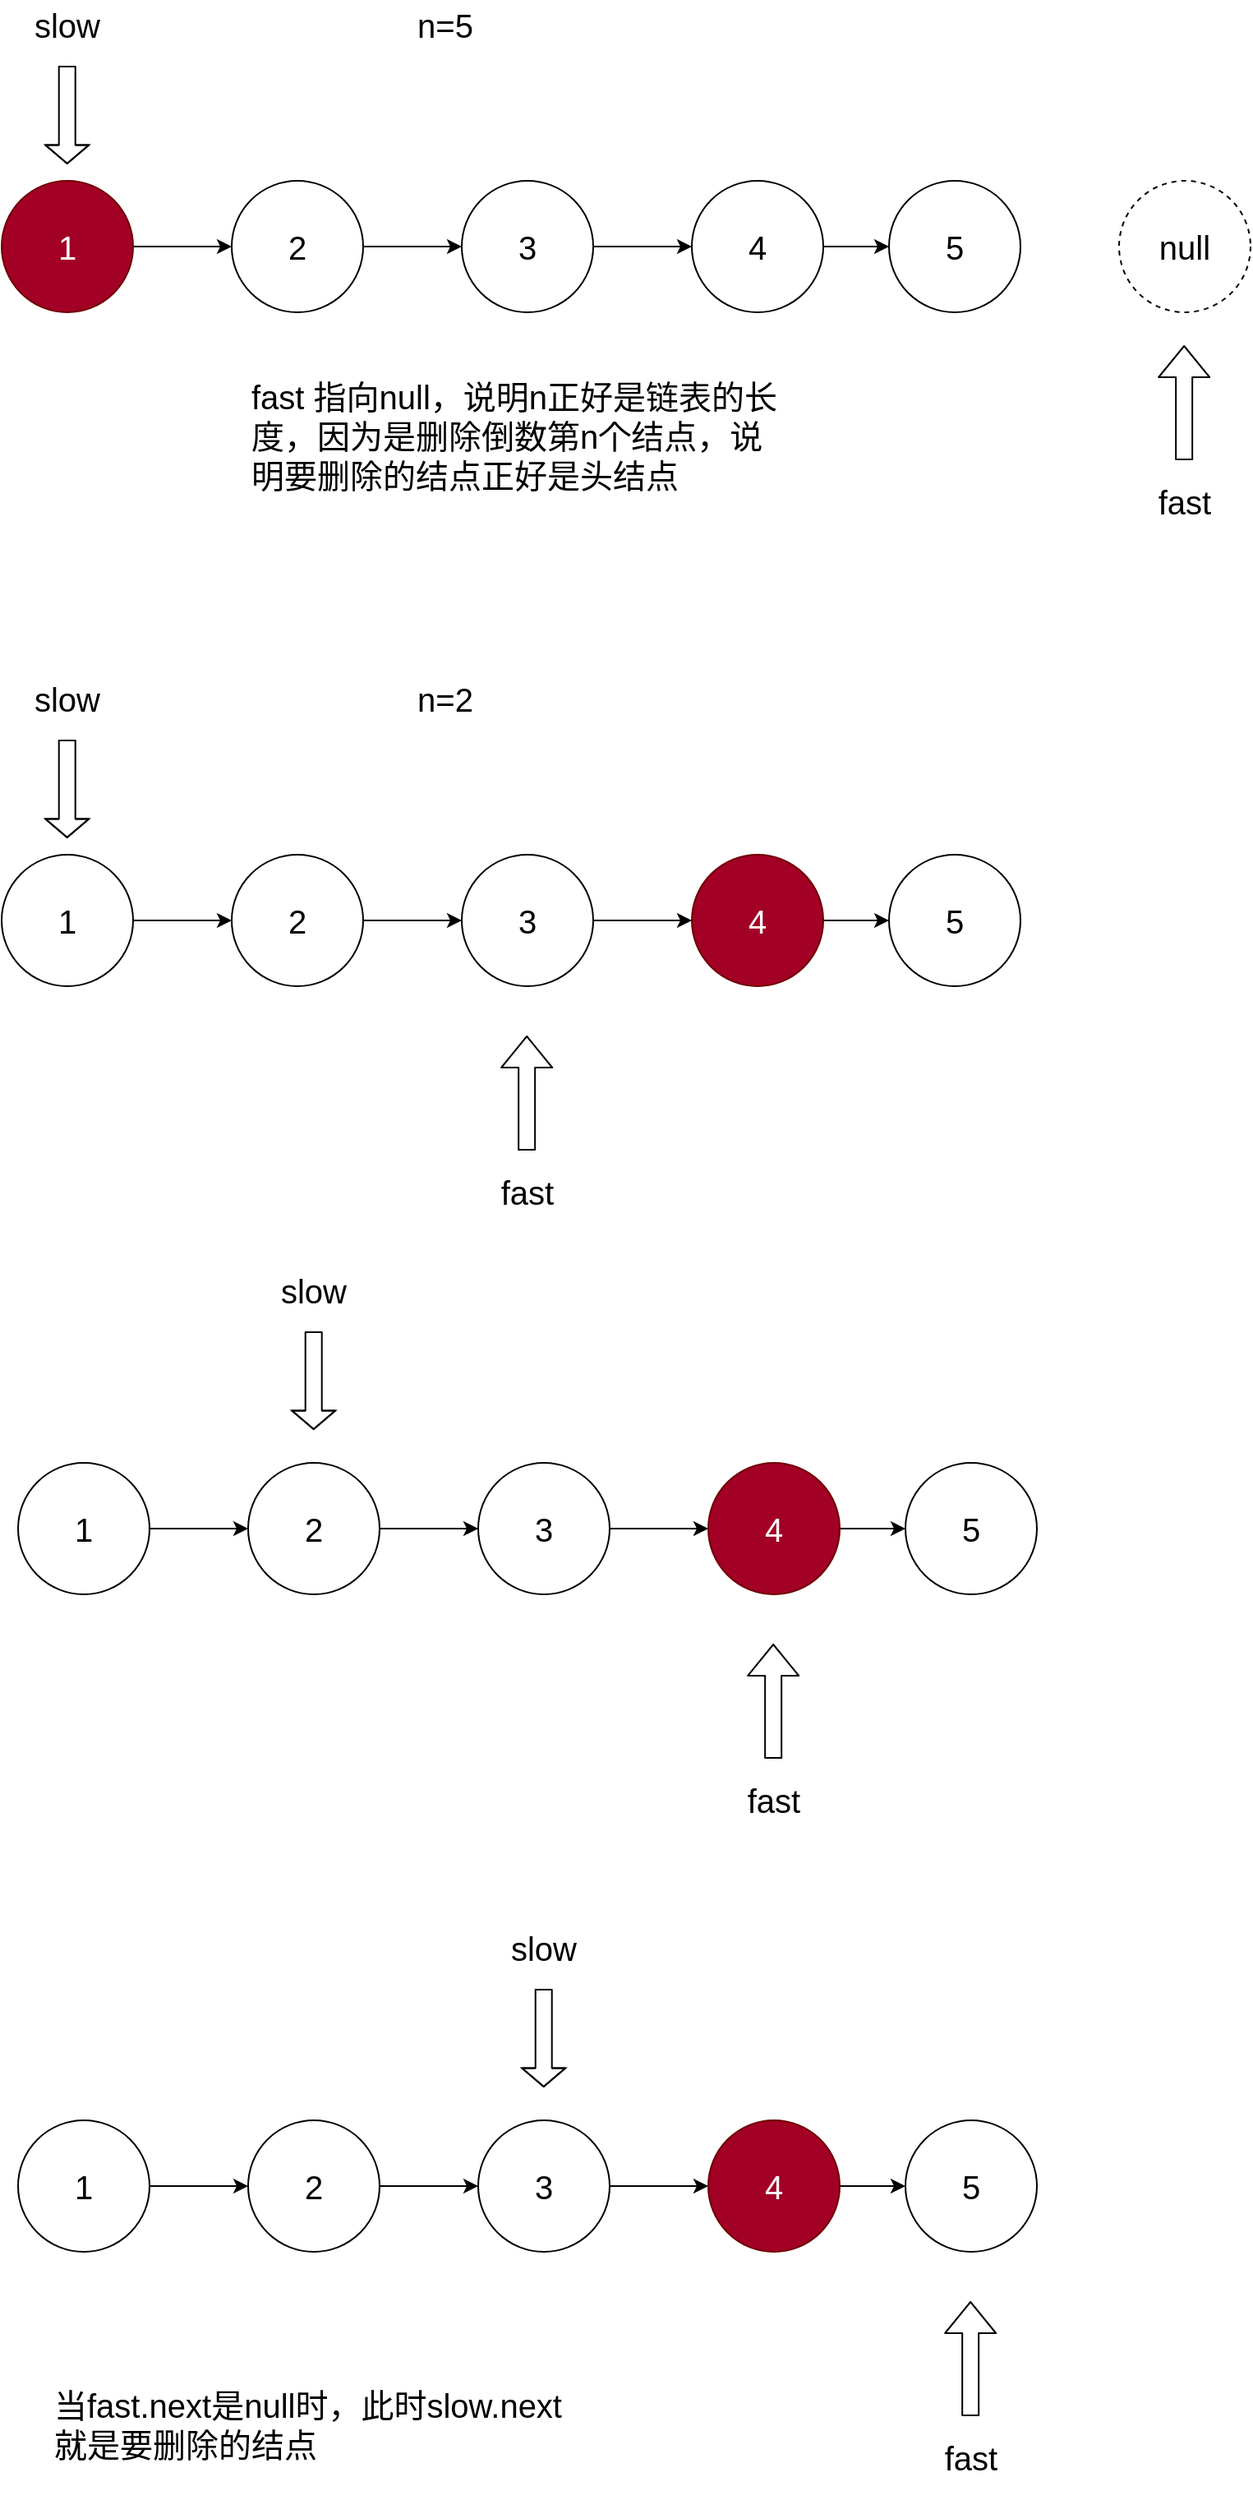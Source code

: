 <mxfile>
    <diagram id="e9cEGSJ6GQSFI-zkILC-" name="第 1 页">
        <mxGraphModel dx="1718" dy="783" grid="1" gridSize="10" guides="1" tooltips="1" connect="1" arrows="1" fold="1" page="1" pageScale="1" pageWidth="827" pageHeight="1169" math="0" shadow="0">
            <root>
                <mxCell id="0"/>
                <mxCell id="1" parent="0"/>
                <mxCell id="8" style="edgeStyle=none;html=1;entryX=0;entryY=0.5;entryDx=0;entryDy=0;fontSize=20;" edge="1" parent="1" source="3" target="4">
                    <mxGeometry relative="1" as="geometry"/>
                </mxCell>
                <mxCell id="3" value="1" style="ellipse;whiteSpace=wrap;html=1;aspect=fixed;fontSize=20;fillColor=#a20025;fontColor=#ffffff;strokeColor=#6F0000;" vertex="1" parent="1">
                    <mxGeometry x="40" y="240" width="80" height="80" as="geometry"/>
                </mxCell>
                <mxCell id="9" style="edgeStyle=none;html=1;entryX=0;entryY=0.5;entryDx=0;entryDy=0;fontSize=20;" edge="1" parent="1" source="4" target="5">
                    <mxGeometry relative="1" as="geometry"/>
                </mxCell>
                <mxCell id="4" value="2" style="ellipse;whiteSpace=wrap;html=1;aspect=fixed;fontSize=20;" vertex="1" parent="1">
                    <mxGeometry x="180" y="240" width="80" height="80" as="geometry"/>
                </mxCell>
                <mxCell id="10" style="edgeStyle=none;html=1;fontSize=20;" edge="1" parent="1" source="5" target="6">
                    <mxGeometry relative="1" as="geometry"/>
                </mxCell>
                <mxCell id="5" value="3" style="ellipse;whiteSpace=wrap;html=1;aspect=fixed;fontSize=20;" vertex="1" parent="1">
                    <mxGeometry x="320" y="240" width="80" height="80" as="geometry"/>
                </mxCell>
                <mxCell id="11" style="edgeStyle=none;html=1;entryX=0;entryY=0.5;entryDx=0;entryDy=0;fontSize=20;" edge="1" parent="1" source="6" target="7">
                    <mxGeometry relative="1" as="geometry"/>
                </mxCell>
                <mxCell id="6" value="4" style="ellipse;whiteSpace=wrap;html=1;aspect=fixed;fontSize=20;" vertex="1" parent="1">
                    <mxGeometry x="460" y="240" width="80" height="80" as="geometry"/>
                </mxCell>
                <mxCell id="7" value="5" style="ellipse;whiteSpace=wrap;html=1;aspect=fixed;fontSize=20;" vertex="1" parent="1">
                    <mxGeometry x="580" y="240" width="80" height="80" as="geometry"/>
                </mxCell>
                <mxCell id="12" value="" style="shape=flexArrow;endArrow=classic;html=1;fontSize=20;endWidth=15.429;endSize=3.429;" edge="1" parent="1">
                    <mxGeometry width="50" height="50" relative="1" as="geometry">
                        <mxPoint x="79.86" y="170" as="sourcePoint"/>
                        <mxPoint x="79.86" y="230" as="targetPoint"/>
                        <Array as="points">
                            <mxPoint x="79.86" y="190"/>
                        </Array>
                    </mxGeometry>
                </mxCell>
                <mxCell id="13" value="slow" style="text;html=1;strokeColor=none;fillColor=none;align=center;verticalAlign=middle;whiteSpace=wrap;rounded=0;fontSize=20;" vertex="1" parent="1">
                    <mxGeometry x="50" y="130" width="60" height="30" as="geometry"/>
                </mxCell>
                <mxCell id="16" value="" style="group" vertex="1" connectable="0" parent="1">
                    <mxGeometry x="730" y="340" width="60" height="110" as="geometry"/>
                </mxCell>
                <mxCell id="14" value="" style="shape=flexArrow;endArrow=classic;html=1;fontSize=20;" edge="1" parent="16">
                    <mxGeometry width="50" height="50" relative="1" as="geometry">
                        <mxPoint x="29.58" y="70" as="sourcePoint"/>
                        <mxPoint x="29.58" as="targetPoint"/>
                    </mxGeometry>
                </mxCell>
                <mxCell id="15" value="fast" style="text;html=1;strokeColor=none;fillColor=none;align=center;verticalAlign=middle;whiteSpace=wrap;rounded=0;fontSize=20;" vertex="1" parent="16">
                    <mxGeometry y="80" width="60" height="30" as="geometry"/>
                </mxCell>
                <mxCell id="17" value="null" style="ellipse;whiteSpace=wrap;html=1;aspect=fixed;fontSize=20;dashed=1;" vertex="1" parent="1">
                    <mxGeometry x="720" y="240" width="80" height="80" as="geometry"/>
                </mxCell>
                <mxCell id="18" value="fast 指向null，说明n正好是链表的长度，因为是删除倒数第n个结点，说明要删除的结点正好是头结点" style="text;html=1;strokeColor=none;fillColor=none;align=left;verticalAlign=middle;whiteSpace=wrap;rounded=0;dashed=1;fontSize=20;" vertex="1" parent="1">
                    <mxGeometry x="190" y="350" width="330" height="90" as="geometry"/>
                </mxCell>
                <mxCell id="19" style="edgeStyle=none;html=1;entryX=0;entryY=0.5;entryDx=0;entryDy=0;fontSize=20;" edge="1" parent="1" source="20" target="22">
                    <mxGeometry relative="1" as="geometry"/>
                </mxCell>
                <mxCell id="20" value="1" style="ellipse;whiteSpace=wrap;html=1;aspect=fixed;fontSize=20;" vertex="1" parent="1">
                    <mxGeometry x="40" y="650" width="80" height="80" as="geometry"/>
                </mxCell>
                <mxCell id="21" style="edgeStyle=none;html=1;entryX=0;entryY=0.5;entryDx=0;entryDy=0;fontSize=20;" edge="1" parent="1" source="22" target="24">
                    <mxGeometry relative="1" as="geometry"/>
                </mxCell>
                <mxCell id="22" value="2" style="ellipse;whiteSpace=wrap;html=1;aspect=fixed;fontSize=20;" vertex="1" parent="1">
                    <mxGeometry x="180" y="650" width="80" height="80" as="geometry"/>
                </mxCell>
                <mxCell id="23" style="edgeStyle=none;html=1;fontSize=20;" edge="1" parent="1" source="24" target="26">
                    <mxGeometry relative="1" as="geometry"/>
                </mxCell>
                <mxCell id="24" value="3" style="ellipse;whiteSpace=wrap;html=1;aspect=fixed;fontSize=20;" vertex="1" parent="1">
                    <mxGeometry x="320" y="650" width="80" height="80" as="geometry"/>
                </mxCell>
                <mxCell id="25" style="edgeStyle=none;html=1;entryX=0;entryY=0.5;entryDx=0;entryDy=0;fontSize=20;" edge="1" parent="1" source="26" target="27">
                    <mxGeometry relative="1" as="geometry"/>
                </mxCell>
                <mxCell id="26" value="4" style="ellipse;whiteSpace=wrap;html=1;aspect=fixed;fontSize=20;fillColor=#a20025;fontColor=#ffffff;strokeColor=#6F0000;" vertex="1" parent="1">
                    <mxGeometry x="460" y="650" width="80" height="80" as="geometry"/>
                </mxCell>
                <mxCell id="27" value="5" style="ellipse;whiteSpace=wrap;html=1;aspect=fixed;fontSize=20;" vertex="1" parent="1">
                    <mxGeometry x="580" y="650" width="80" height="80" as="geometry"/>
                </mxCell>
                <mxCell id="28" value="" style="shape=flexArrow;endArrow=classic;html=1;fontSize=20;endWidth=15.429;endSize=3.429;" edge="1" parent="1">
                    <mxGeometry width="50" height="50" relative="1" as="geometry">
                        <mxPoint x="79.86" y="580" as="sourcePoint"/>
                        <mxPoint x="79.86" y="640" as="targetPoint"/>
                        <Array as="points">
                            <mxPoint x="79.86" y="600"/>
                        </Array>
                    </mxGeometry>
                </mxCell>
                <mxCell id="29" value="slow" style="text;html=1;strokeColor=none;fillColor=none;align=center;verticalAlign=middle;whiteSpace=wrap;rounded=0;fontSize=20;" vertex="1" parent="1">
                    <mxGeometry x="50" y="540" width="60" height="30" as="geometry"/>
                </mxCell>
                <mxCell id="30" value="" style="group" vertex="1" connectable="0" parent="1">
                    <mxGeometry x="330" y="760" width="60" height="110" as="geometry"/>
                </mxCell>
                <mxCell id="31" value="" style="shape=flexArrow;endArrow=classic;html=1;fontSize=20;" edge="1" parent="30">
                    <mxGeometry width="50" height="50" relative="1" as="geometry">
                        <mxPoint x="29.58" y="70" as="sourcePoint"/>
                        <mxPoint x="29.58" as="targetPoint"/>
                    </mxGeometry>
                </mxCell>
                <mxCell id="32" value="fast" style="text;html=1;strokeColor=none;fillColor=none;align=center;verticalAlign=middle;whiteSpace=wrap;rounded=0;fontSize=20;" vertex="1" parent="30">
                    <mxGeometry y="80" width="60" height="30" as="geometry"/>
                </mxCell>
                <mxCell id="34" value="当fast.next是null时，此时slow.next就是要删除的结点" style="text;html=1;strokeColor=none;fillColor=none;align=left;verticalAlign=middle;whiteSpace=wrap;rounded=0;dashed=1;fontSize=20;" vertex="1" parent="1">
                    <mxGeometry x="70" y="1560" width="330" height="90" as="geometry"/>
                </mxCell>
                <mxCell id="35" value="n=5" style="text;html=1;strokeColor=none;fillColor=none;align=center;verticalAlign=middle;whiteSpace=wrap;rounded=0;dashed=1;fontSize=20;" vertex="1" parent="1">
                    <mxGeometry x="280" y="130" width="60" height="30" as="geometry"/>
                </mxCell>
                <mxCell id="36" value="n=2" style="text;html=1;strokeColor=none;fillColor=none;align=center;verticalAlign=middle;whiteSpace=wrap;rounded=0;dashed=1;fontSize=20;" vertex="1" parent="1">
                    <mxGeometry x="280" y="540" width="60" height="30" as="geometry"/>
                </mxCell>
                <mxCell id="37" style="edgeStyle=none;html=1;entryX=0;entryY=0.5;entryDx=0;entryDy=0;fontSize=20;" edge="1" parent="1" source="38" target="40">
                    <mxGeometry relative="1" as="geometry"/>
                </mxCell>
                <mxCell id="38" value="1" style="ellipse;whiteSpace=wrap;html=1;aspect=fixed;fontSize=20;" vertex="1" parent="1">
                    <mxGeometry x="50" y="1020" width="80" height="80" as="geometry"/>
                </mxCell>
                <mxCell id="39" style="edgeStyle=none;html=1;entryX=0;entryY=0.5;entryDx=0;entryDy=0;fontSize=20;" edge="1" parent="1" source="40" target="42">
                    <mxGeometry relative="1" as="geometry"/>
                </mxCell>
                <mxCell id="40" value="2" style="ellipse;whiteSpace=wrap;html=1;aspect=fixed;fontSize=20;" vertex="1" parent="1">
                    <mxGeometry x="190" y="1020" width="80" height="80" as="geometry"/>
                </mxCell>
                <mxCell id="41" style="edgeStyle=none;html=1;fontSize=20;" edge="1" parent="1" source="42" target="44">
                    <mxGeometry relative="1" as="geometry"/>
                </mxCell>
                <mxCell id="42" value="3" style="ellipse;whiteSpace=wrap;html=1;aspect=fixed;fontSize=20;" vertex="1" parent="1">
                    <mxGeometry x="330" y="1020" width="80" height="80" as="geometry"/>
                </mxCell>
                <mxCell id="43" style="edgeStyle=none;html=1;entryX=0;entryY=0.5;entryDx=0;entryDy=0;fontSize=20;" edge="1" parent="1" source="44" target="45">
                    <mxGeometry relative="1" as="geometry"/>
                </mxCell>
                <mxCell id="44" value="4" style="ellipse;whiteSpace=wrap;html=1;aspect=fixed;fontSize=20;fillColor=#a20025;fontColor=#ffffff;strokeColor=#6F0000;" vertex="1" parent="1">
                    <mxGeometry x="470" y="1020" width="80" height="80" as="geometry"/>
                </mxCell>
                <mxCell id="45" value="5" style="ellipse;whiteSpace=wrap;html=1;aspect=fixed;fontSize=20;" vertex="1" parent="1">
                    <mxGeometry x="590" y="1020" width="80" height="80" as="geometry"/>
                </mxCell>
                <mxCell id="48" value="" style="group" vertex="1" connectable="0" parent="1">
                    <mxGeometry x="480" y="1130" width="60" height="110" as="geometry"/>
                </mxCell>
                <mxCell id="49" value="" style="shape=flexArrow;endArrow=classic;html=1;fontSize=20;" edge="1" parent="48">
                    <mxGeometry width="50" height="50" relative="1" as="geometry">
                        <mxPoint x="29.58" y="70" as="sourcePoint"/>
                        <mxPoint x="29.58" as="targetPoint"/>
                    </mxGeometry>
                </mxCell>
                <mxCell id="50" value="fast" style="text;html=1;strokeColor=none;fillColor=none;align=center;verticalAlign=middle;whiteSpace=wrap;rounded=0;fontSize=20;" vertex="1" parent="48">
                    <mxGeometry y="80" width="60" height="30" as="geometry"/>
                </mxCell>
                <mxCell id="52" value="" style="group" vertex="1" connectable="0" parent="1">
                    <mxGeometry x="200" y="900" width="60" height="60" as="geometry"/>
                </mxCell>
                <mxCell id="46" value="" style="shape=flexArrow;endArrow=classic;html=1;fontSize=20;endWidth=15.429;endSize=3.429;" edge="1" parent="52">
                    <mxGeometry width="50" height="50" relative="1" as="geometry">
                        <mxPoint x="29.86" y="40" as="sourcePoint"/>
                        <mxPoint x="29.86" y="100" as="targetPoint"/>
                        <Array as="points">
                            <mxPoint x="29.86" y="60"/>
                        </Array>
                    </mxGeometry>
                </mxCell>
                <mxCell id="47" value="slow" style="text;html=1;strokeColor=none;fillColor=none;align=center;verticalAlign=middle;whiteSpace=wrap;rounded=0;fontSize=20;" vertex="1" parent="52">
                    <mxGeometry width="60" height="30" as="geometry"/>
                </mxCell>
                <mxCell id="67" style="edgeStyle=none;html=1;entryX=0;entryY=0.5;entryDx=0;entryDy=0;fontSize=20;" edge="1" parent="1" source="68" target="70">
                    <mxGeometry relative="1" as="geometry"/>
                </mxCell>
                <mxCell id="68" value="1" style="ellipse;whiteSpace=wrap;html=1;aspect=fixed;fontSize=20;" vertex="1" parent="1">
                    <mxGeometry x="50" y="1420" width="80" height="80" as="geometry"/>
                </mxCell>
                <mxCell id="69" style="edgeStyle=none;html=1;entryX=0;entryY=0.5;entryDx=0;entryDy=0;fontSize=20;" edge="1" parent="1" source="70" target="72">
                    <mxGeometry relative="1" as="geometry"/>
                </mxCell>
                <mxCell id="70" value="2" style="ellipse;whiteSpace=wrap;html=1;aspect=fixed;fontSize=20;" vertex="1" parent="1">
                    <mxGeometry x="190" y="1420" width="80" height="80" as="geometry"/>
                </mxCell>
                <mxCell id="71" style="edgeStyle=none;html=1;fontSize=20;" edge="1" parent="1" source="72" target="74">
                    <mxGeometry relative="1" as="geometry"/>
                </mxCell>
                <mxCell id="72" value="3" style="ellipse;whiteSpace=wrap;html=1;aspect=fixed;fontSize=20;" vertex="1" parent="1">
                    <mxGeometry x="330" y="1420" width="80" height="80" as="geometry"/>
                </mxCell>
                <mxCell id="73" style="edgeStyle=none;html=1;entryX=0;entryY=0.5;entryDx=0;entryDy=0;fontSize=20;" edge="1" parent="1" source="74" target="75">
                    <mxGeometry relative="1" as="geometry"/>
                </mxCell>
                <mxCell id="74" value="4" style="ellipse;whiteSpace=wrap;html=1;aspect=fixed;fontSize=20;fillColor=#a20025;fontColor=#ffffff;strokeColor=#6F0000;" vertex="1" parent="1">
                    <mxGeometry x="470" y="1420" width="80" height="80" as="geometry"/>
                </mxCell>
                <mxCell id="75" value="5" style="ellipse;whiteSpace=wrap;html=1;aspect=fixed;fontSize=20;" vertex="1" parent="1">
                    <mxGeometry x="590" y="1420" width="80" height="80" as="geometry"/>
                </mxCell>
                <mxCell id="76" value="" style="group" vertex="1" connectable="0" parent="1">
                    <mxGeometry x="600" y="1530" width="60" height="110" as="geometry"/>
                </mxCell>
                <mxCell id="77" value="" style="shape=flexArrow;endArrow=classic;html=1;fontSize=20;" edge="1" parent="76">
                    <mxGeometry width="50" height="50" relative="1" as="geometry">
                        <mxPoint x="29.58" y="70" as="sourcePoint"/>
                        <mxPoint x="29.58" as="targetPoint"/>
                    </mxGeometry>
                </mxCell>
                <mxCell id="78" value="fast" style="text;html=1;strokeColor=none;fillColor=none;align=center;verticalAlign=middle;whiteSpace=wrap;rounded=0;fontSize=20;" vertex="1" parent="76">
                    <mxGeometry y="80" width="60" height="30" as="geometry"/>
                </mxCell>
                <mxCell id="79" value="" style="group" vertex="1" connectable="0" parent="1">
                    <mxGeometry x="340" y="1300" width="60" height="60" as="geometry"/>
                </mxCell>
                <mxCell id="80" value="" style="shape=flexArrow;endArrow=classic;html=1;fontSize=20;endWidth=15.429;endSize=3.429;" edge="1" parent="79">
                    <mxGeometry width="50" height="50" relative="1" as="geometry">
                        <mxPoint x="29.86" y="40" as="sourcePoint"/>
                        <mxPoint x="29.86" y="100" as="targetPoint"/>
                        <Array as="points">
                            <mxPoint x="29.86" y="60"/>
                        </Array>
                    </mxGeometry>
                </mxCell>
                <mxCell id="81" value="slow" style="text;html=1;strokeColor=none;fillColor=none;align=center;verticalAlign=middle;whiteSpace=wrap;rounded=0;fontSize=20;" vertex="1" parent="79">
                    <mxGeometry width="60" height="30" as="geometry"/>
                </mxCell>
            </root>
        </mxGraphModel>
    </diagram>
</mxfile>